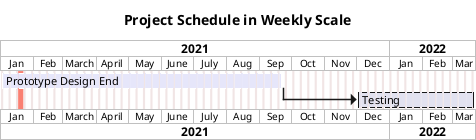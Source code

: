 @startgantt
title Project Schedule in Weekly Scale
projectscale monthly
saturday are closed
sunday are closed

Project starts at the 1st of january 2021

[Prototype Design End] as [TASK1] lasts 190 days
[TASK1] is colored in Lavender/LighBlue
[Testing] lasts 80 days and starts at 2021-12-01
[TASK1]->[Testing]

2021-01-18 to 2021-01-22 are named [End's committee] and are colored in salmon

@endgantt